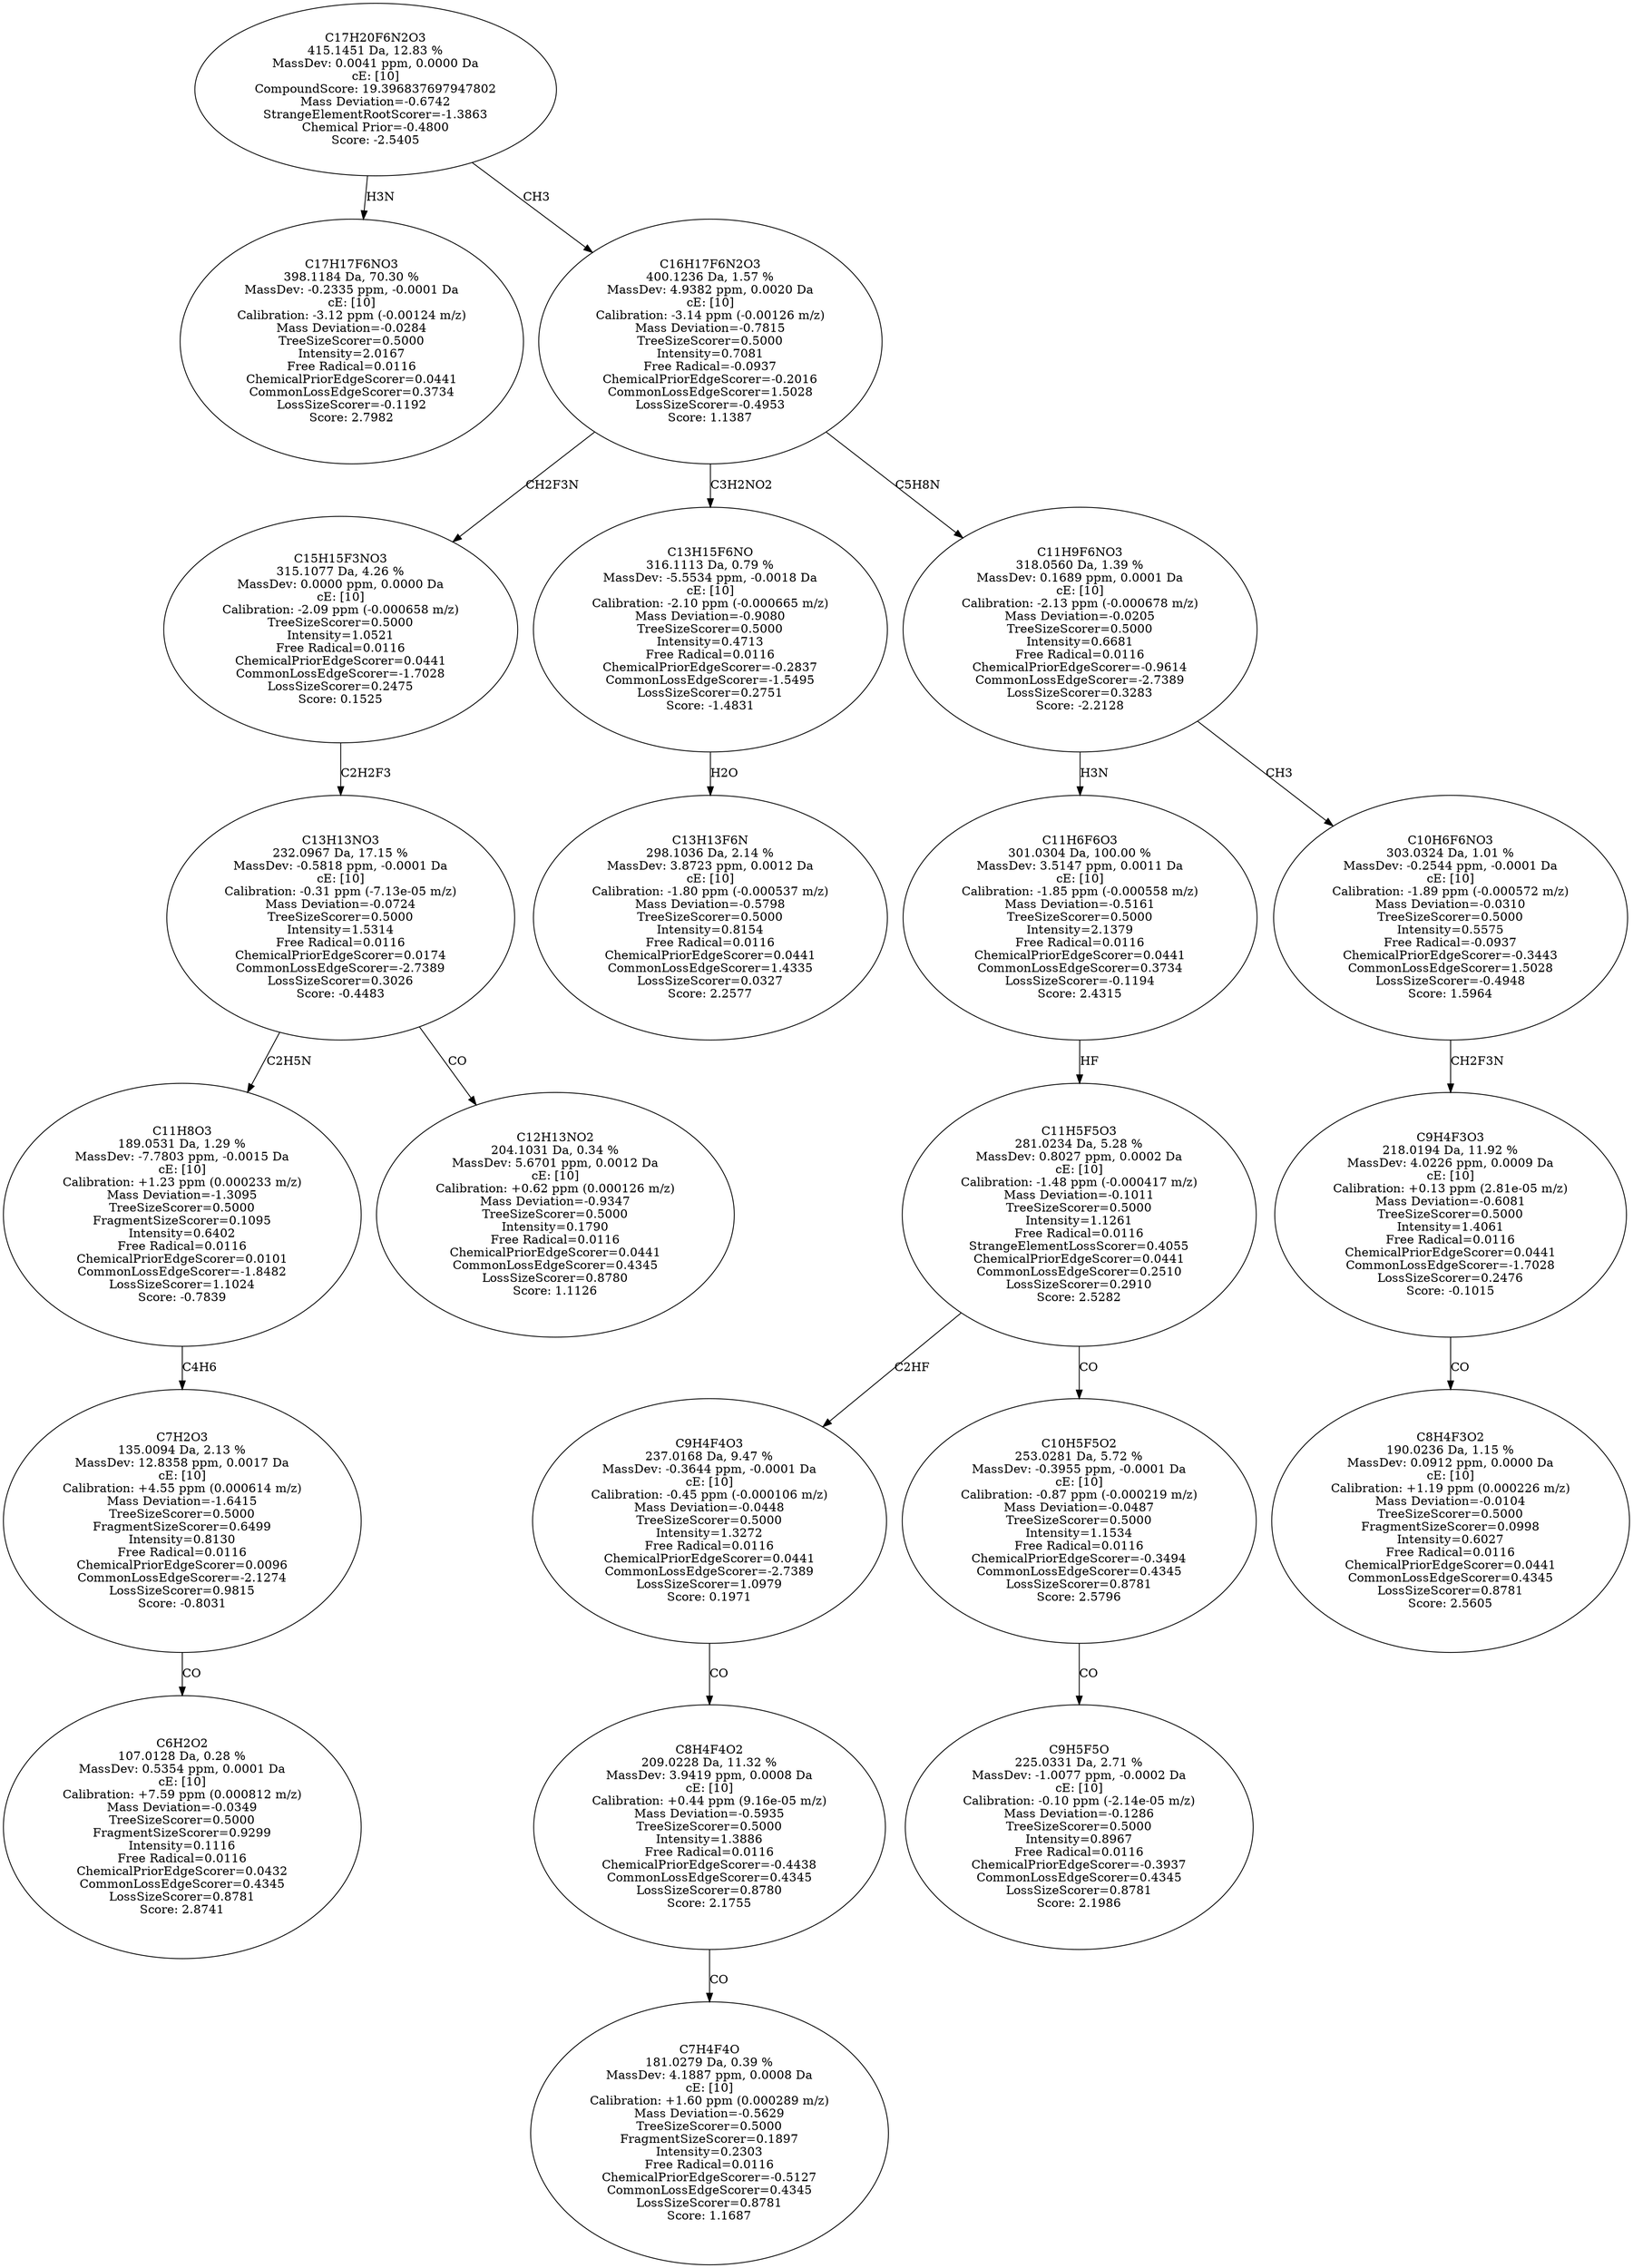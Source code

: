 strict digraph {
v1 [label="C17H17F6NO3\n398.1184 Da, 70.30 %\nMassDev: -0.2335 ppm, -0.0001 Da\ncE: [10]\nCalibration: -3.12 ppm (-0.00124 m/z)\nMass Deviation=-0.0284\nTreeSizeScorer=0.5000\nIntensity=2.0167\nFree Radical=0.0116\nChemicalPriorEdgeScorer=0.0441\nCommonLossEdgeScorer=0.3734\nLossSizeScorer=-0.1192\nScore: 2.7982"];
v2 [label="C6H2O2\n107.0128 Da, 0.28 %\nMassDev: 0.5354 ppm, 0.0001 Da\ncE: [10]\nCalibration: +7.59 ppm (0.000812 m/z)\nMass Deviation=-0.0349\nTreeSizeScorer=0.5000\nFragmentSizeScorer=0.9299\nIntensity=0.1116\nFree Radical=0.0116\nChemicalPriorEdgeScorer=0.0432\nCommonLossEdgeScorer=0.4345\nLossSizeScorer=0.8781\nScore: 2.8741"];
v3 [label="C7H2O3\n135.0094 Da, 2.13 %\nMassDev: 12.8358 ppm, 0.0017 Da\ncE: [10]\nCalibration: +4.55 ppm (0.000614 m/z)\nMass Deviation=-1.6415\nTreeSizeScorer=0.5000\nFragmentSizeScorer=0.6499\nIntensity=0.8130\nFree Radical=0.0116\nChemicalPriorEdgeScorer=0.0096\nCommonLossEdgeScorer=-2.1274\nLossSizeScorer=0.9815\nScore: -0.8031"];
v4 [label="C11H8O3\n189.0531 Da, 1.29 %\nMassDev: -7.7803 ppm, -0.0015 Da\ncE: [10]\nCalibration: +1.23 ppm (0.000233 m/z)\nMass Deviation=-1.3095\nTreeSizeScorer=0.5000\nFragmentSizeScorer=0.1095\nIntensity=0.6402\nFree Radical=0.0116\nChemicalPriorEdgeScorer=0.0101\nCommonLossEdgeScorer=-1.8482\nLossSizeScorer=1.1024\nScore: -0.7839"];
v5 [label="C12H13NO2\n204.1031 Da, 0.34 %\nMassDev: 5.6701 ppm, 0.0012 Da\ncE: [10]\nCalibration: +0.62 ppm (0.000126 m/z)\nMass Deviation=-0.9347\nTreeSizeScorer=0.5000\nIntensity=0.1790\nFree Radical=0.0116\nChemicalPriorEdgeScorer=0.0441\nCommonLossEdgeScorer=0.4345\nLossSizeScorer=0.8780\nScore: 1.1126"];
v6 [label="C13H13NO3\n232.0967 Da, 17.15 %\nMassDev: -0.5818 ppm, -0.0001 Da\ncE: [10]\nCalibration: -0.31 ppm (-7.13e-05 m/z)\nMass Deviation=-0.0724\nTreeSizeScorer=0.5000\nIntensity=1.5314\nFree Radical=0.0116\nChemicalPriorEdgeScorer=0.0174\nCommonLossEdgeScorer=-2.7389\nLossSizeScorer=0.3026\nScore: -0.4483"];
v7 [label="C15H15F3NO3\n315.1077 Da, 4.26 %\nMassDev: 0.0000 ppm, 0.0000 Da\ncE: [10]\nCalibration: -2.09 ppm (-0.000658 m/z)\nTreeSizeScorer=0.5000\nIntensity=1.0521\nFree Radical=0.0116\nChemicalPriorEdgeScorer=0.0441\nCommonLossEdgeScorer=-1.7028\nLossSizeScorer=0.2475\nScore: 0.1525"];
v8 [label="C13H13F6N\n298.1036 Da, 2.14 %\nMassDev: 3.8723 ppm, 0.0012 Da\ncE: [10]\nCalibration: -1.80 ppm (-0.000537 m/z)\nMass Deviation=-0.5798\nTreeSizeScorer=0.5000\nIntensity=0.8154\nFree Radical=0.0116\nChemicalPriorEdgeScorer=0.0441\nCommonLossEdgeScorer=1.4335\nLossSizeScorer=0.0327\nScore: 2.2577"];
v9 [label="C13H15F6NO\n316.1113 Da, 0.79 %\nMassDev: -5.5534 ppm, -0.0018 Da\ncE: [10]\nCalibration: -2.10 ppm (-0.000665 m/z)\nMass Deviation=-0.9080\nTreeSizeScorer=0.5000\nIntensity=0.4713\nFree Radical=0.0116\nChemicalPriorEdgeScorer=-0.2837\nCommonLossEdgeScorer=-1.5495\nLossSizeScorer=0.2751\nScore: -1.4831"];
v10 [label="C7H4F4O\n181.0279 Da, 0.39 %\nMassDev: 4.1887 ppm, 0.0008 Da\ncE: [10]\nCalibration: +1.60 ppm (0.000289 m/z)\nMass Deviation=-0.5629\nTreeSizeScorer=0.5000\nFragmentSizeScorer=0.1897\nIntensity=0.2303\nFree Radical=0.0116\nChemicalPriorEdgeScorer=-0.5127\nCommonLossEdgeScorer=0.4345\nLossSizeScorer=0.8781\nScore: 1.1687"];
v11 [label="C8H4F4O2\n209.0228 Da, 11.32 %\nMassDev: 3.9419 ppm, 0.0008 Da\ncE: [10]\nCalibration: +0.44 ppm (9.16e-05 m/z)\nMass Deviation=-0.5935\nTreeSizeScorer=0.5000\nIntensity=1.3886\nFree Radical=0.0116\nChemicalPriorEdgeScorer=-0.4438\nCommonLossEdgeScorer=0.4345\nLossSizeScorer=0.8780\nScore: 2.1755"];
v12 [label="C9H4F4O3\n237.0168 Da, 9.47 %\nMassDev: -0.3644 ppm, -0.0001 Da\ncE: [10]\nCalibration: -0.45 ppm (-0.000106 m/z)\nMass Deviation=-0.0448\nTreeSizeScorer=0.5000\nIntensity=1.3272\nFree Radical=0.0116\nChemicalPriorEdgeScorer=0.0441\nCommonLossEdgeScorer=-2.7389\nLossSizeScorer=1.0979\nScore: 0.1971"];
v13 [label="C9H5F5O\n225.0331 Da, 2.71 %\nMassDev: -1.0077 ppm, -0.0002 Da\ncE: [10]\nCalibration: -0.10 ppm (-2.14e-05 m/z)\nMass Deviation=-0.1286\nTreeSizeScorer=0.5000\nIntensity=0.8967\nFree Radical=0.0116\nChemicalPriorEdgeScorer=-0.3937\nCommonLossEdgeScorer=0.4345\nLossSizeScorer=0.8781\nScore: 2.1986"];
v14 [label="C10H5F5O2\n253.0281 Da, 5.72 %\nMassDev: -0.3955 ppm, -0.0001 Da\ncE: [10]\nCalibration: -0.87 ppm (-0.000219 m/z)\nMass Deviation=-0.0487\nTreeSizeScorer=0.5000\nIntensity=1.1534\nFree Radical=0.0116\nChemicalPriorEdgeScorer=-0.3494\nCommonLossEdgeScorer=0.4345\nLossSizeScorer=0.8781\nScore: 2.5796"];
v15 [label="C11H5F5O3\n281.0234 Da, 5.28 %\nMassDev: 0.8027 ppm, 0.0002 Da\ncE: [10]\nCalibration: -1.48 ppm (-0.000417 m/z)\nMass Deviation=-0.1011\nTreeSizeScorer=0.5000\nIntensity=1.1261\nFree Radical=0.0116\nStrangeElementLossScorer=0.4055\nChemicalPriorEdgeScorer=0.0441\nCommonLossEdgeScorer=0.2510\nLossSizeScorer=0.2910\nScore: 2.5282"];
v16 [label="C11H6F6O3\n301.0304 Da, 100.00 %\nMassDev: 3.5147 ppm, 0.0011 Da\ncE: [10]\nCalibration: -1.85 ppm (-0.000558 m/z)\nMass Deviation=-0.5161\nTreeSizeScorer=0.5000\nIntensity=2.1379\nFree Radical=0.0116\nChemicalPriorEdgeScorer=0.0441\nCommonLossEdgeScorer=0.3734\nLossSizeScorer=-0.1194\nScore: 2.4315"];
v17 [label="C8H4F3O2\n190.0236 Da, 1.15 %\nMassDev: 0.0912 ppm, 0.0000 Da\ncE: [10]\nCalibration: +1.19 ppm (0.000226 m/z)\nMass Deviation=-0.0104\nTreeSizeScorer=0.5000\nFragmentSizeScorer=0.0998\nIntensity=0.6027\nFree Radical=0.0116\nChemicalPriorEdgeScorer=0.0441\nCommonLossEdgeScorer=0.4345\nLossSizeScorer=0.8781\nScore: 2.5605"];
v18 [label="C9H4F3O3\n218.0194 Da, 11.92 %\nMassDev: 4.0226 ppm, 0.0009 Da\ncE: [10]\nCalibration: +0.13 ppm (2.81e-05 m/z)\nMass Deviation=-0.6081\nTreeSizeScorer=0.5000\nIntensity=1.4061\nFree Radical=0.0116\nChemicalPriorEdgeScorer=0.0441\nCommonLossEdgeScorer=-1.7028\nLossSizeScorer=0.2476\nScore: -0.1015"];
v19 [label="C10H6F6NO3\n303.0324 Da, 1.01 %\nMassDev: -0.2544 ppm, -0.0001 Da\ncE: [10]\nCalibration: -1.89 ppm (-0.000572 m/z)\nMass Deviation=-0.0310\nTreeSizeScorer=0.5000\nIntensity=0.5575\nFree Radical=-0.0937\nChemicalPriorEdgeScorer=-0.3443\nCommonLossEdgeScorer=1.5028\nLossSizeScorer=-0.4948\nScore: 1.5964"];
v20 [label="C11H9F6NO3\n318.0560 Da, 1.39 %\nMassDev: 0.1689 ppm, 0.0001 Da\ncE: [10]\nCalibration: -2.13 ppm (-0.000678 m/z)\nMass Deviation=-0.0205\nTreeSizeScorer=0.5000\nIntensity=0.6681\nFree Radical=0.0116\nChemicalPriorEdgeScorer=-0.9614\nCommonLossEdgeScorer=-2.7389\nLossSizeScorer=0.3283\nScore: -2.2128"];
v21 [label="C16H17F6N2O3\n400.1236 Da, 1.57 %\nMassDev: 4.9382 ppm, 0.0020 Da\ncE: [10]\nCalibration: -3.14 ppm (-0.00126 m/z)\nMass Deviation=-0.7815\nTreeSizeScorer=0.5000\nIntensity=0.7081\nFree Radical=-0.0937\nChemicalPriorEdgeScorer=-0.2016\nCommonLossEdgeScorer=1.5028\nLossSizeScorer=-0.4953\nScore: 1.1387"];
v22 [label="C17H20F6N2O3\n415.1451 Da, 12.83 %\nMassDev: 0.0041 ppm, 0.0000 Da\ncE: [10]\nCompoundScore: 19.396837697947802\nMass Deviation=-0.6742\nStrangeElementRootScorer=-1.3863\nChemical Prior=-0.4800\nScore: -2.5405"];
v22 -> v1 [label="H3N"];
v3 -> v2 [label="CO"];
v4 -> v3 [label="C4H6"];
v6 -> v4 [label="C2H5N"];
v6 -> v5 [label="CO"];
v7 -> v6 [label="C2H2F3"];
v21 -> v7 [label="CH2F3N"];
v9 -> v8 [label="H2O"];
v21 -> v9 [label="C3H2NO2"];
v11 -> v10 [label="CO"];
v12 -> v11 [label="CO"];
v15 -> v12 [label="C2HF"];
v14 -> v13 [label="CO"];
v15 -> v14 [label="CO"];
v16 -> v15 [label="HF"];
v20 -> v16 [label="H3N"];
v18 -> v17 [label="CO"];
v19 -> v18 [label="CH2F3N"];
v20 -> v19 [label="CH3"];
v21 -> v20 [label="C5H8N"];
v22 -> v21 [label="CH3"];
}